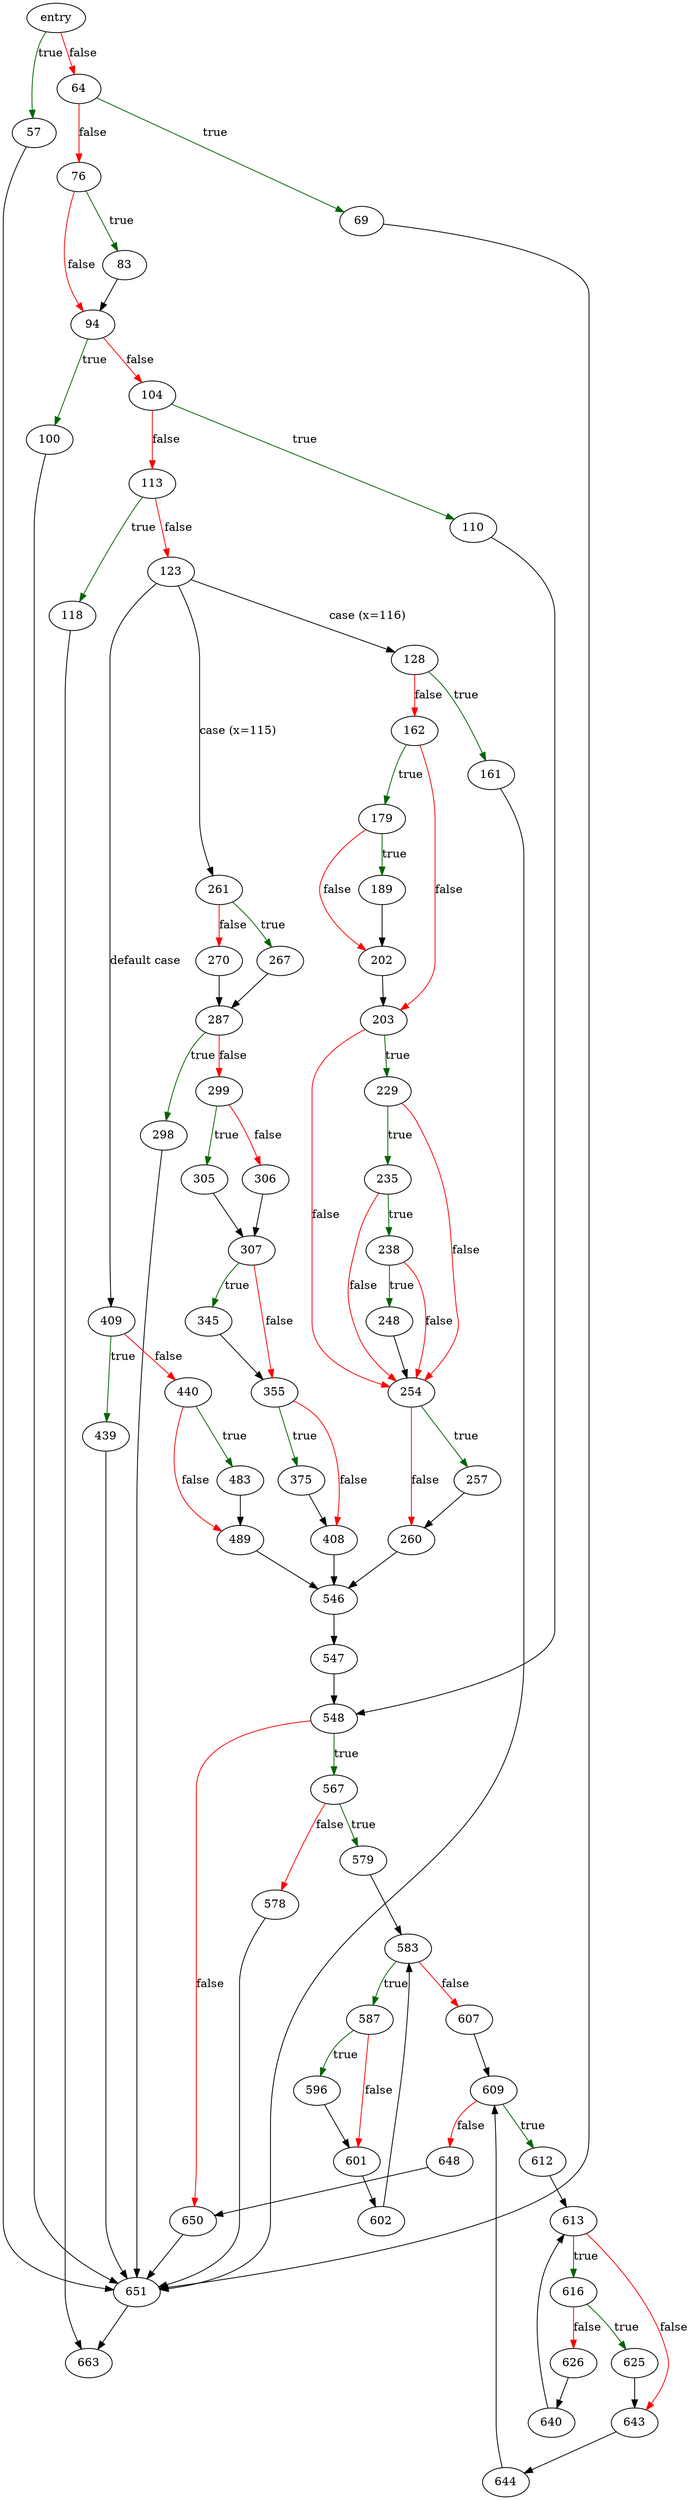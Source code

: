 digraph "multiSelect" {
	// Node definitions.
	3 [label=entry];
	57;
	64;
	69;
	76;
	83;
	94;
	100;
	104;
	110;
	113;
	118;
	123;
	128;
	161;
	162;
	179;
	189;
	202;
	203;
	229;
	235;
	238;
	248;
	254;
	257;
	260;
	261;
	267;
	270;
	287;
	298;
	299;
	305;
	306;
	307;
	345;
	355;
	375;
	408;
	409;
	439;
	440;
	483;
	489;
	546;
	547;
	548;
	567;
	578;
	579;
	583;
	587;
	596;
	601;
	602;
	607;
	609;
	612;
	613;
	616;
	625;
	626;
	640;
	643;
	644;
	648;
	650;
	651;
	663;

	// Edge definitions.
	3 -> 57 [
		color=darkgreen
		label=true
	];
	3 -> 64 [
		color=red
		label=false
	];
	57 -> 651;
	64 -> 69 [
		color=darkgreen
		label=true
	];
	64 -> 76 [
		color=red
		label=false
	];
	69 -> 651;
	76 -> 83 [
		color=darkgreen
		label=true
	];
	76 -> 94 [
		color=red
		label=false
	];
	83 -> 94;
	94 -> 100 [
		color=darkgreen
		label=true
	];
	94 -> 104 [
		color=red
		label=false
	];
	100 -> 651;
	104 -> 110 [
		color=darkgreen
		label=true
	];
	104 -> 113 [
		color=red
		label=false
	];
	110 -> 548;
	113 -> 118 [
		color=darkgreen
		label=true
	];
	113 -> 123 [
		color=red
		label=false
	];
	118 -> 663;
	123 -> 128 [label="case (x=116)"];
	123 -> 261 [label="case (x=115)"];
	123 -> 409 [label="default case"];
	128 -> 161 [
		color=darkgreen
		label=true
	];
	128 -> 162 [
		color=red
		label=false
	];
	161 -> 651;
	162 -> 179 [
		color=darkgreen
		label=true
	];
	162 -> 203 [
		color=red
		label=false
	];
	179 -> 189 [
		color=darkgreen
		label=true
	];
	179 -> 202 [
		color=red
		label=false
	];
	189 -> 202;
	202 -> 203;
	203 -> 229 [
		color=darkgreen
		label=true
	];
	203 -> 254 [
		color=red
		label=false
	];
	229 -> 235 [
		color=darkgreen
		label=true
	];
	229 -> 254 [
		color=red
		label=false
	];
	235 -> 238 [
		color=darkgreen
		label=true
	];
	235 -> 254 [
		color=red
		label=false
	];
	238 -> 248 [
		color=darkgreen
		label=true
	];
	238 -> 254 [
		color=red
		label=false
	];
	248 -> 254;
	254 -> 257 [
		color=darkgreen
		label=true
	];
	254 -> 260 [
		color=red
		label=false
	];
	257 -> 260;
	260 -> 546;
	261 -> 267 [
		color=darkgreen
		label=true
	];
	261 -> 270 [
		color=red
		label=false
	];
	267 -> 287;
	270 -> 287;
	287 -> 298 [
		color=darkgreen
		label=true
	];
	287 -> 299 [
		color=red
		label=false
	];
	298 -> 651;
	299 -> 305 [
		color=darkgreen
		label=true
	];
	299 -> 306 [
		color=red
		label=false
	];
	305 -> 307;
	306 -> 307;
	307 -> 345 [
		color=darkgreen
		label=true
	];
	307 -> 355 [
		color=red
		label=false
	];
	345 -> 355;
	355 -> 375 [
		color=darkgreen
		label=true
	];
	355 -> 408 [
		color=red
		label=false
	];
	375 -> 408;
	408 -> 546;
	409 -> 439 [
		color=darkgreen
		label=true
	];
	409 -> 440 [
		color=red
		label=false
	];
	439 -> 651;
	440 -> 483 [
		color=darkgreen
		label=true
	];
	440 -> 489 [
		color=red
		label=false
	];
	483 -> 489;
	489 -> 546;
	546 -> 547;
	547 -> 548;
	548 -> 567 [
		color=darkgreen
		label=true
	];
	548 -> 650 [
		color=red
		label=false
	];
	567 -> 578 [
		color=red
		label=false
	];
	567 -> 579 [
		color=darkgreen
		label=true
	];
	578 -> 651;
	579 -> 583;
	583 -> 587 [
		color=darkgreen
		label=true
	];
	583 -> 607 [
		color=red
		label=false
	];
	587 -> 596 [
		color=darkgreen
		label=true
	];
	587 -> 601 [
		color=red
		label=false
	];
	596 -> 601;
	601 -> 602;
	602 -> 583;
	607 -> 609;
	609 -> 612 [
		color=darkgreen
		label=true
	];
	609 -> 648 [
		color=red
		label=false
	];
	612 -> 613;
	613 -> 616 [
		color=darkgreen
		label=true
	];
	613 -> 643 [
		color=red
		label=false
	];
	616 -> 625 [
		color=darkgreen
		label=true
	];
	616 -> 626 [
		color=red
		label=false
	];
	625 -> 643;
	626 -> 640;
	640 -> 613;
	643 -> 644;
	644 -> 609;
	648 -> 650;
	650 -> 651;
	651 -> 663;
}